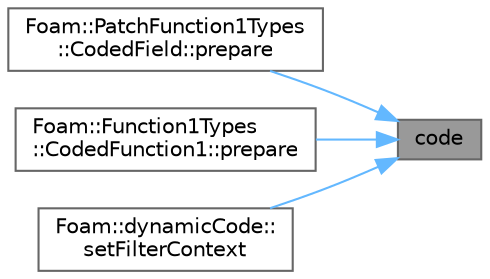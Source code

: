 digraph "code"
{
 // LATEX_PDF_SIZE
  bgcolor="transparent";
  edge [fontname=Helvetica,fontsize=10,labelfontname=Helvetica,labelfontsize=10];
  node [fontname=Helvetica,fontsize=10,shape=box,height=0.2,width=0.4];
  rankdir="RL";
  Node1 [id="Node000001",label="code",height=0.2,width=0.4,color="gray40", fillcolor="grey60", style="filled", fontcolor="black",tooltip=" "];
  Node1 -> Node2 [id="edge1_Node000001_Node000002",dir="back",color="steelblue1",style="solid",tooltip=" "];
  Node2 [id="Node000002",label="Foam::PatchFunction1Types\l::CodedField::prepare",height=0.2,width=0.4,color="grey40", fillcolor="white", style="filled",URL="$classFoam_1_1PatchFunction1Types_1_1CodedField.html#a3e5eaa0cf8bbdfe6fd43090f0a8d7693",tooltip=" "];
  Node1 -> Node3 [id="edge2_Node000001_Node000003",dir="back",color="steelblue1",style="solid",tooltip=" "];
  Node3 [id="Node000003",label="Foam::Function1Types\l::CodedFunction1::prepare",height=0.2,width=0.4,color="grey40", fillcolor="white", style="filled",URL="$classFoam_1_1Function1Types_1_1CodedFunction1.html#a3e5eaa0cf8bbdfe6fd43090f0a8d7693",tooltip=" "];
  Node1 -> Node4 [id="edge3_Node000001_Node000004",dir="back",color="steelblue1",style="solid",tooltip=" "];
  Node4 [id="Node000004",label="Foam::dynamicCode::\lsetFilterContext",height=0.2,width=0.4,color="grey40", fillcolor="white", style="filled",URL="$classFoam_1_1dynamicCode.html#a9fb6decafaa7baafa002326b82315d7c",tooltip=" "];
}
